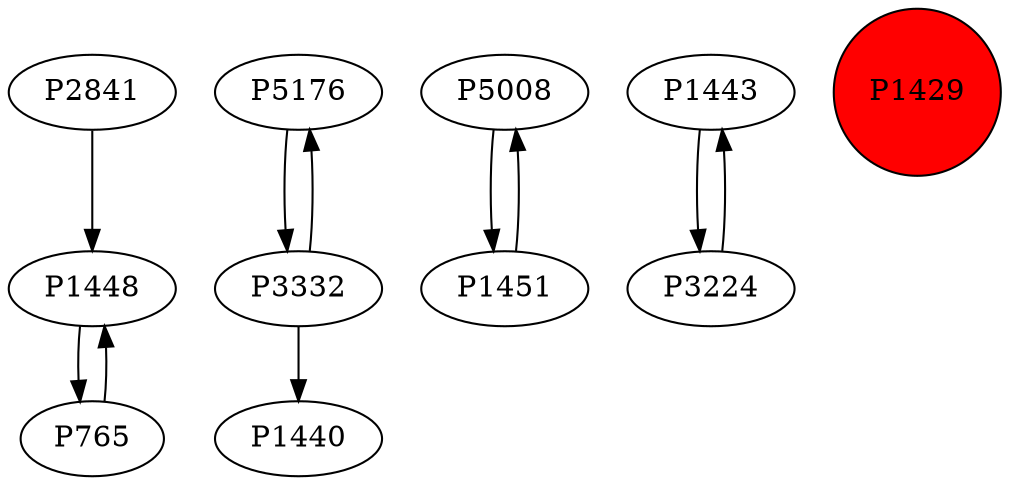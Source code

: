 digraph {
	P2841 -> P1448
	P5176 -> P3332
	P3332 -> P1440
	P5008 -> P1451
	P1443 -> P3224
	P765 -> P1448
	P3224 -> P1443
	P1448 -> P765
	P1451 -> P5008
	P3332 -> P5176
	P1429 [shape=circle]
	P1429 [style=filled]
	P1429 [fillcolor=red]
}